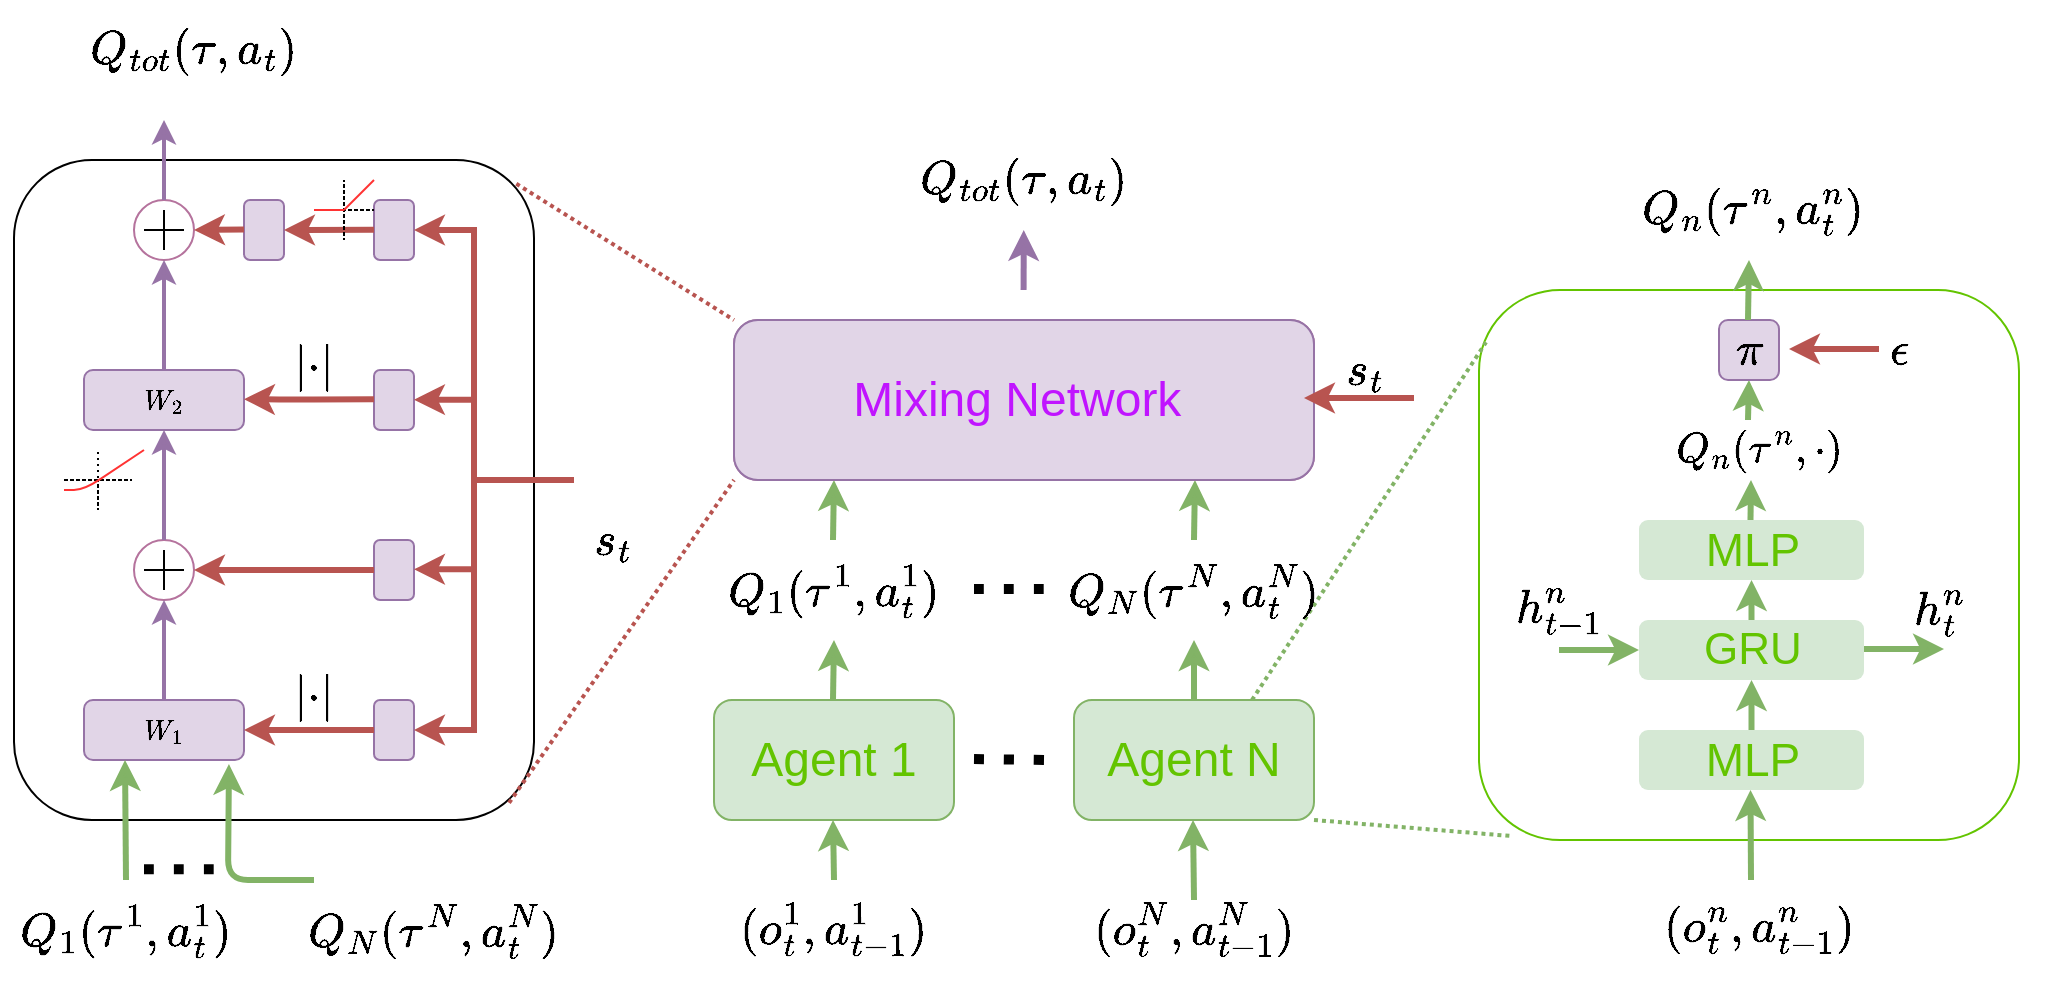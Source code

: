 <mxfile version="17.4.6" type="github"><diagram name="Page-1" id="42789a77-a242-8287-6e28-9cd8cfd52e62"><mxGraphModel dx="1426" dy="800" grid="1" gridSize="10" guides="1" tooltips="1" connect="1" arrows="1" fold="1" page="1" pageScale="1" pageWidth="1100" pageHeight="850" background="#ffffff" math="1" shadow="0"><root><mxCell id="0"/><mxCell id="1" parent="0"/><mxCell id="ns72kUorzYLZ5uQeL7Om-3" value="&lt;font face=&quot;helvetica&quot; size=&quot;5&quot; color=&quot;#63c400&quot;&gt;Agent 1&lt;/font&gt;" style="rounded=1;whiteSpace=wrap;html=1;fillColor=#d5e8d4;strokeColor=#82b366;" parent="1" vertex="1"><mxGeometry x="380" y="690" width="120" height="60" as="geometry"/></mxCell><mxCell id="ns72kUorzYLZ5uQeL7Om-4" value="&lt;font face=&quot;helvetica&quot; size=&quot;5&quot; color=&quot;#63c400&quot;&gt;Agent N&lt;/font&gt;" style="rounded=1;whiteSpace=wrap;html=1;fillColor=#d5e8d4;strokeColor=#82b366;" parent="1" vertex="1"><mxGeometry x="560" y="690" width="120" height="60" as="geometry"/></mxCell><mxCell id="ns72kUorzYLZ5uQeL7Om-8" value="" style="endArrow=none;dashed=1;html=1;strokeWidth=5;curved=1;dashPattern=1 2;startArrow=none;startFill=0;" parent="1" edge="1"><mxGeometry width="50" height="50" relative="1" as="geometry"><mxPoint x="510" y="719.5" as="sourcePoint"/><mxPoint x="545" y="720" as="targetPoint"/></mxGeometry></mxCell><mxCell id="ns72kUorzYLZ5uQeL7Om-12" value="" style="endArrow=classic;html=1;strokeWidth=3;fillColor=#d5e8d4;strokeColor=#82b366;" parent="1" edge="1"><mxGeometry width="50" height="50" relative="1" as="geometry"><mxPoint x="620" y="790" as="sourcePoint"/><mxPoint x="619.5" y="750" as="targetPoint"/></mxGeometry></mxCell><mxCell id="ns72kUorzYLZ5uQeL7Om-13" value="" style="endArrow=classic;html=1;strokeWidth=3;fillColor=#d5e8d4;strokeColor=#82b366;" parent="1" edge="1"><mxGeometry width="50" height="50" relative="1" as="geometry"><mxPoint x="440" y="780" as="sourcePoint"/><mxPoint x="439.5" y="750" as="targetPoint"/></mxGeometry></mxCell><mxCell id="ns72kUorzYLZ5uQeL7Om-14" value="&lt;font style=&quot;font-size: 20px&quot;&gt;$$(o^1_{t}, a^1_{t-1})$$&lt;/font&gt;" style="text;html=1;strokeColor=none;fillColor=none;align=center;verticalAlign=middle;whiteSpace=wrap;rounded=0;" parent="1" vertex="1"><mxGeometry x="380" y="780" width="120" height="50" as="geometry"/></mxCell><mxCell id="ns72kUorzYLZ5uQeL7Om-15" value="&lt;font style=&quot;font-size: 20px&quot;&gt;$$(o^N_{t}, a^N_{t-1})$$&lt;/font&gt;" style="text;html=1;strokeColor=none;fillColor=none;align=center;verticalAlign=middle;whiteSpace=wrap;rounded=0;" parent="1" vertex="1"><mxGeometry x="560" y="780" width="120" height="50" as="geometry"/></mxCell><mxCell id="ns72kUorzYLZ5uQeL7Om-17" value="" style="rounded=1;whiteSpace=wrap;html=1;strokeColor=#63C400;" parent="1" vertex="1"><mxGeometry x="762.5" y="485" width="270" height="275" as="geometry"/></mxCell><mxCell id="ns72kUorzYLZ5uQeL7Om-23" style="edgeStyle=orthogonalEdgeStyle;curved=1;orthogonalLoop=1;jettySize=auto;html=1;exitX=0.5;exitY=0;exitDx=0;exitDy=0;entryX=0.5;entryY=1;entryDx=0;entryDy=0;startArrow=none;startFill=0;strokeWidth=3;fillColor=#d5e8d4;strokeColor=#82b366;" parent="1" source="ns72kUorzYLZ5uQeL7Om-19" target="ns72kUorzYLZ5uQeL7Om-22" edge="1"><mxGeometry relative="1" as="geometry"/></mxCell><mxCell id="ns72kUorzYLZ5uQeL7Om-19" value="&lt;font color=&quot;#63c400&quot; face=&quot;helvetica&quot; style=&quot;font-size: 23px&quot;&gt;MLP&lt;/font&gt;" style="rounded=1;whiteSpace=wrap;html=1;fillColor=#d5e8d4;strokeColor=none;" parent="1" vertex="1"><mxGeometry x="842.5" y="705" width="112.5" height="30" as="geometry"/></mxCell><mxCell id="ns72kUorzYLZ5uQeL7Om-31" style="edgeStyle=orthogonalEdgeStyle;curved=1;orthogonalLoop=1;jettySize=auto;html=1;exitX=0.5;exitY=0;exitDx=0;exitDy=0;entryX=0.5;entryY=1;entryDx=0;entryDy=0;startArrow=none;startFill=0;strokeWidth=3;fillColor=#d5e8d4;strokeColor=#82b366;" parent="1" source="ns72kUorzYLZ5uQeL7Om-22" target="ns72kUorzYLZ5uQeL7Om-26" edge="1"><mxGeometry relative="1" as="geometry"/></mxCell><mxCell id="ns72kUorzYLZ5uQeL7Om-22" value="&lt;font color=&quot;#63c400&quot; face=&quot;helvetica&quot; style=&quot;font-size: 22px&quot;&gt;GRU&lt;/font&gt;" style="rounded=1;whiteSpace=wrap;html=1;fillColor=#d5e8d4;strokeColor=none;" parent="1" vertex="1"><mxGeometry x="842.5" y="650" width="112.5" height="30" as="geometry"/></mxCell><mxCell id="ns72kUorzYLZ5uQeL7Om-25" value="" style="endArrow=classic;html=1;strokeWidth=3;fillColor=#d5e8d4;strokeColor=#82b366;" parent="1" edge="1"><mxGeometry width="50" height="50" relative="1" as="geometry"><mxPoint x="898.5" y="780" as="sourcePoint"/><mxPoint x="898.25" y="735" as="targetPoint"/></mxGeometry></mxCell><mxCell id="ns72kUorzYLZ5uQeL7Om-26" value="&lt;font color=&quot;#63c400&quot; face=&quot;helvetica&quot; style=&quot;font-size: 23px&quot;&gt;MLP&lt;/font&gt;" style="rounded=1;whiteSpace=wrap;html=1;fillColor=#d5e8d4;strokeColor=none;" parent="1" vertex="1"><mxGeometry x="842.5" y="600" width="112.5" height="30" as="geometry"/></mxCell><mxCell id="ns72kUorzYLZ5uQeL7Om-35" value="" style="endArrow=classic;html=1;strokeWidth=3;entryX=0;entryY=0.5;entryDx=0;entryDy=0;fillColor=#d5e8d4;strokeColor=#82b366;" parent="1" target="ns72kUorzYLZ5uQeL7Om-22" edge="1"><mxGeometry width="50" height="50" relative="1" as="geometry"><mxPoint x="802.5" y="665" as="sourcePoint"/><mxPoint x="842.5" y="650" as="targetPoint"/></mxGeometry></mxCell><mxCell id="ns72kUorzYLZ5uQeL7Om-36" value="&lt;font style=&quot;font-size: 20px&quot;&gt;$$h^n_{t-1}$$&lt;/font&gt;" style="text;html=1;strokeColor=none;fillColor=none;align=center;verticalAlign=middle;whiteSpace=wrap;rounded=0;" parent="1" vertex="1"><mxGeometry x="742.5" y="620" width="120" height="50" as="geometry"/></mxCell><mxCell id="ns72kUorzYLZ5uQeL7Om-37" value="&lt;font style=&quot;font-size: 20px&quot;&gt;$$h^n_{t}$$&lt;/font&gt;" style="text;html=1;strokeColor=none;fillColor=none;align=center;verticalAlign=middle;whiteSpace=wrap;rounded=0;" parent="1" vertex="1"><mxGeometry x="932.5" y="620" width="120" height="50" as="geometry"/></mxCell><mxCell id="ns72kUorzYLZ5uQeL7Om-40" value="" style="endArrow=classic;html=1;strokeWidth=3;entryX=0;entryY=0.5;entryDx=0;entryDy=0;fillColor=#d5e8d4;strokeColor=#82b366;" parent="1" edge="1"><mxGeometry width="50" height="50" relative="1" as="geometry"><mxPoint x="955" y="664.5" as="sourcePoint"/><mxPoint x="995" y="664.5" as="targetPoint"/></mxGeometry></mxCell><mxCell id="ns72kUorzYLZ5uQeL7Om-42" value="" style="endArrow=classic;html=1;strokeWidth=3;fillColor=#d5e8d4;strokeColor=#82b366;" parent="1" edge="1"><mxGeometry width="50" height="50" relative="1" as="geometry"><mxPoint x="898.25" y="600" as="sourcePoint"/><mxPoint x="898.5" y="580" as="targetPoint"/></mxGeometry></mxCell><mxCell id="ns72kUorzYLZ5uQeL7Om-43" value="&lt;font style=&quot;font-size: 18px&quot;&gt;$$Q_n(\tau^n, \cdot)$$&lt;/font&gt;" style="text;html=1;strokeColor=none;fillColor=none;align=center;verticalAlign=middle;whiteSpace=wrap;rounded=0;" parent="1" vertex="1"><mxGeometry x="842.5" y="540" width="120" height="50" as="geometry"/></mxCell><mxCell id="ns72kUorzYLZ5uQeL7Om-53" value="" style="endArrow=classic;html=1;strokeWidth=3;fillColor=#d5e8d4;strokeColor=#82b366;" parent="1" edge="1"><mxGeometry width="50" height="50" relative="1" as="geometry"><mxPoint x="897" y="550" as="sourcePoint"/><mxPoint x="897.5" y="530" as="targetPoint"/></mxGeometry></mxCell><mxCell id="ns72kUorzYLZ5uQeL7Om-54" value="&lt;font style=&quot;font-size: 20px&quot;&gt;$$\pi$$&lt;/font&gt;" style="rounded=1;whiteSpace=wrap;html=1;strokeColor=#9673a6;fillColor=#e1d5e7;" parent="1" vertex="1"><mxGeometry x="882.5" y="500" width="30" height="30" as="geometry"/></mxCell><mxCell id="ns72kUorzYLZ5uQeL7Om-55" value="" style="endArrow=classic;html=1;strokeWidth=3;fillColor=#f8cecc;strokeColor=#b85450;" parent="1" edge="1"><mxGeometry width="50" height="50" relative="1" as="geometry"><mxPoint x="962.5" y="514.5" as="sourcePoint"/><mxPoint x="917.5" y="514.5" as="targetPoint"/><Array as="points"><mxPoint x="937.5" y="514.5"/></Array></mxGeometry></mxCell><mxCell id="ns72kUorzYLZ5uQeL7Om-56" value="&lt;font style=&quot;font-size: 20px&quot;&gt;$$\epsilon$$&lt;/font&gt;" style="text;html=1;strokeColor=none;fillColor=none;align=center;verticalAlign=middle;whiteSpace=wrap;rounded=0;" parent="1" vertex="1"><mxGeometry x="912.5" y="490" width="120" height="50" as="geometry"/></mxCell><mxCell id="ns72kUorzYLZ5uQeL7Om-57" value="" style="endArrow=classic;html=1;strokeWidth=3;fillColor=#d5e8d4;strokeColor=#82b366;" parent="1" edge="1"><mxGeometry width="50" height="50" relative="1" as="geometry"><mxPoint x="897" y="500" as="sourcePoint"/><mxPoint x="897.5" y="470" as="targetPoint"/></mxGeometry></mxCell><mxCell id="ns72kUorzYLZ5uQeL7Om-58" value="&lt;font style=&quot;font-size: 20px&quot;&gt;$$(o^n_{t}, a^n_{t-1})$$&lt;/font&gt;" style="text;html=1;strokeColor=none;fillColor=none;align=center;verticalAlign=middle;whiteSpace=wrap;rounded=0;" parent="1" vertex="1"><mxGeometry x="842.5" y="780" width="120" height="50" as="geometry"/></mxCell><mxCell id="ns72kUorzYLZ5uQeL7Om-59" value="&lt;font style=&quot;font-size: 20px&quot;&gt;$$Q_n(\tau^n, a^n_{t})$$&lt;/font&gt;" style="text;html=1;strokeColor=none;fillColor=none;align=center;verticalAlign=middle;whiteSpace=wrap;rounded=0;" parent="1" vertex="1"><mxGeometry x="838.75" y="420" width="120" height="50" as="geometry"/></mxCell><mxCell id="ns72kUorzYLZ5uQeL7Om-61" value="" style="endArrow=none;dashed=1;html=1;dashPattern=1 1;strokeWidth=2;entryX=0.013;entryY=0.095;entryDx=0;entryDy=0;entryPerimeter=0;fillColor=#d5e8d4;strokeColor=#82b366;" parent="1" target="ns72kUorzYLZ5uQeL7Om-17" edge="1"><mxGeometry width="50" height="50" relative="1" as="geometry"><mxPoint x="649" y="690" as="sourcePoint"/><mxPoint x="720.89" y="507" as="targetPoint"/></mxGeometry></mxCell><mxCell id="ns72kUorzYLZ5uQeL7Om-62" value="" style="endArrow=none;dashed=1;html=1;dashPattern=1 1;strokeWidth=2;entryX=0.063;entryY=0.993;entryDx=0;entryDy=0;entryPerimeter=0;fillColor=#d5e8d4;strokeColor=#82b366;exitX=1;exitY=1;exitDx=0;exitDy=0;" parent="1" source="ns72kUorzYLZ5uQeL7Om-4" target="ns72kUorzYLZ5uQeL7Om-17" edge="1"><mxGeometry width="50" height="50" relative="1" as="geometry"><mxPoint x="702.5" y="760" as="sourcePoint"/><mxPoint x="774.39" y="577" as="targetPoint"/></mxGeometry></mxCell><mxCell id="ns72kUorzYLZ5uQeL7Om-64" value="" style="endArrow=classic;html=1;strokeWidth=3;fillColor=#d5e8d4;strokeColor=#82b366;" parent="1" edge="1"><mxGeometry width="50" height="50" relative="1" as="geometry"><mxPoint x="620" y="690" as="sourcePoint"/><mxPoint x="620" y="660" as="targetPoint"/></mxGeometry></mxCell><mxCell id="ns72kUorzYLZ5uQeL7Om-65" value="" style="endArrow=classic;html=1;strokeWidth=3;fillColor=#d5e8d4;strokeColor=#82b366;" parent="1" edge="1"><mxGeometry width="50" height="50" relative="1" as="geometry"><mxPoint x="439.5" y="690" as="sourcePoint"/><mxPoint x="440" y="660" as="targetPoint"/></mxGeometry></mxCell><mxCell id="ns72kUorzYLZ5uQeL7Om-66" value="&lt;font style=&quot;font-size: 20px&quot;&gt;$$Q_1(\tau^1, a^1_{t})$$&lt;/font&gt;" style="text;html=1;strokeColor=none;fillColor=none;align=center;verticalAlign=middle;whiteSpace=wrap;rounded=0;" parent="1" vertex="1"><mxGeometry x="380" y="610" width="120" height="50" as="geometry"/></mxCell><mxCell id="ns72kUorzYLZ5uQeL7Om-67" value="&lt;font style=&quot;font-size: 20px&quot;&gt;$$Q_N(\tau^N, a^N_{t})$$&lt;/font&gt;" style="text;html=1;strokeColor=none;fillColor=none;align=center;verticalAlign=middle;whiteSpace=wrap;rounded=0;" parent="1" vertex="1"><mxGeometry x="560" y="610" width="120" height="50" as="geometry"/></mxCell><mxCell id="ns72kUorzYLZ5uQeL7Om-69" value="" style="endArrow=none;dashed=1;html=1;strokeWidth=5;curved=1;dashPattern=1 2;startArrow=none;startFill=0;" parent="1" edge="1"><mxGeometry width="50" height="50" relative="1" as="geometry"><mxPoint x="510" y="634.5" as="sourcePoint"/><mxPoint x="550" y="634.5" as="targetPoint"/></mxGeometry></mxCell><mxCell id="ns72kUorzYLZ5uQeL7Om-72" value="" style="endArrow=classic;html=1;strokeWidth=3;fillColor=#d5e8d4;strokeColor=#82b366;" parent="1" edge="1"><mxGeometry width="50" height="50" relative="1" as="geometry"><mxPoint x="439.5" y="610" as="sourcePoint"/><mxPoint x="440" y="580" as="targetPoint"/></mxGeometry></mxCell><mxCell id="ns72kUorzYLZ5uQeL7Om-73" value="" style="endArrow=classic;html=1;strokeWidth=3;fillColor=#d5e8d4;strokeColor=#82b366;" parent="1" edge="1"><mxGeometry width="50" height="50" relative="1" as="geometry"><mxPoint x="620" y="610" as="sourcePoint"/><mxPoint x="620.5" y="580" as="targetPoint"/></mxGeometry></mxCell><mxCell id="ns72kUorzYLZ5uQeL7Om-75" value="" style="rounded=1;whiteSpace=wrap;html=1;strokeColor=#B5739D;" parent="1" vertex="1"><mxGeometry x="390" y="500" width="290" height="80" as="geometry"/></mxCell><mxCell id="ns72kUorzYLZ5uQeL7Om-83" value="&lt;span style=&quot;font-family: &amp;#34;helvetica&amp;#34; ; font-size: x-large&quot;&gt;&lt;font color=&quot;#c014ff&quot;&gt;Mixing Network&amp;nbsp;&lt;/font&gt;&lt;/span&gt;" style="rounded=1;whiteSpace=wrap;html=1;strokeColor=#9673a6;fillColor=#e1d5e7;" parent="1" vertex="1"><mxGeometry x="390" y="500" width="290" height="80" as="geometry"/></mxCell><mxCell id="ns72kUorzYLZ5uQeL7Om-92" value="" style="endArrow=classic;html=1;strokeWidth=3;fillColor=#f8cecc;strokeColor=#b85450;" parent="1" edge="1"><mxGeometry width="50" height="50" relative="1" as="geometry"><mxPoint x="730" y="539" as="sourcePoint"/><mxPoint x="675" y="539" as="targetPoint"/></mxGeometry></mxCell><mxCell id="ns72kUorzYLZ5uQeL7Om-93" value="&lt;font style=&quot;font-size: 20px&quot;&gt;$$s_t$$&lt;/font&gt;" style="text;html=1;strokeColor=none;fillColor=none;align=center;verticalAlign=middle;whiteSpace=wrap;rounded=0;" parent="1" vertex="1"><mxGeometry x="646" y="500" width="120" height="50" as="geometry"/></mxCell><mxCell id="ns72kUorzYLZ5uQeL7Om-96" value="" style="rounded=1;whiteSpace=wrap;html=1;arcSize=15;fontStyle=0;" parent="1" vertex="1"><mxGeometry x="30" y="420" width="260" height="330" as="geometry"/></mxCell><mxCell id="ns72kUorzYLZ5uQeL7Om-97" value="&lt;font style=&quot;font-size: 20px&quot;&gt;$$s_t$$&lt;/font&gt;" style="text;html=1;strokeColor=none;fillColor=none;align=center;verticalAlign=middle;whiteSpace=wrap;rounded=0;" parent="1" vertex="1"><mxGeometry x="310" y="600" width="40" height="20" as="geometry"/></mxCell><mxCell id="ns72kUorzYLZ5uQeL7Om-98" value="" style="endArrow=none;html=1;strokeWidth=3;endFill=0;fillColor=#f8cecc;strokeColor=#b85450;" parent="1" edge="1"><mxGeometry width="50" height="50" relative="1" as="geometry"><mxPoint x="310" y="580" as="sourcePoint"/><mxPoint x="260" y="580" as="targetPoint"/><Array as="points"><mxPoint x="280" y="580"/></Array></mxGeometry></mxCell><mxCell id="ns72kUorzYLZ5uQeL7Om-99" value="" style="endArrow=none;html=1;strokeWidth=3;fillColor=#f8cecc;strokeColor=#b85450;" parent="1" edge="1"><mxGeometry width="50" height="50" relative="1" as="geometry"><mxPoint x="260" y="510" as="sourcePoint"/><mxPoint x="260" y="700" as="targetPoint"/></mxGeometry></mxCell><mxCell id="ns72kUorzYLZ5uQeL7Om-100" value="" style="rounded=1;whiteSpace=wrap;html=1;strokeColor=#9673a6;fillColor=#e1d5e7;" parent="1" vertex="1"><mxGeometry x="210" y="440" width="20" height="30" as="geometry"/></mxCell><mxCell id="ns72kUorzYLZ5uQeL7Om-102" value="" style="rounded=1;whiteSpace=wrap;html=1;strokeColor=#9673a6;fillColor=#e1d5e7;" parent="1" vertex="1"><mxGeometry x="210" y="525" width="20" height="30" as="geometry"/></mxCell><mxCell id="ns72kUorzYLZ5uQeL7Om-103" value="" style="rounded=1;whiteSpace=wrap;html=1;strokeColor=#9673a6;fillColor=#e1d5e7;" parent="1" vertex="1"><mxGeometry x="210" y="610" width="20" height="30" as="geometry"/></mxCell><mxCell id="ns72kUorzYLZ5uQeL7Om-104" value="" style="rounded=1;whiteSpace=wrap;html=1;strokeColor=#9673a6;fillColor=#e1d5e7;" parent="1" vertex="1"><mxGeometry x="210" y="690" width="20" height="30" as="geometry"/></mxCell><mxCell id="ns72kUorzYLZ5uQeL7Om-107" value="" style="endArrow=classic;html=1;strokeWidth=3;fillColor=#f8cecc;strokeColor=#b85450;" parent="1" edge="1"><mxGeometry width="50" height="50" relative="1" as="geometry"><mxPoint x="260" y="539.83" as="sourcePoint"/><mxPoint x="230" y="539.83" as="targetPoint"/><Array as="points"><mxPoint x="250" y="539.83"/></Array></mxGeometry></mxCell><mxCell id="ns72kUorzYLZ5uQeL7Om-108" value="" style="endArrow=classic;html=1;strokeWidth=3;fillColor=#f8cecc;strokeColor=#b85450;" parent="1" edge="1"><mxGeometry width="50" height="50" relative="1" as="geometry"><mxPoint x="260" y="624.66" as="sourcePoint"/><mxPoint x="230" y="624.66" as="targetPoint"/></mxGeometry></mxCell><mxCell id="ns72kUorzYLZ5uQeL7Om-109" value="" style="endArrow=classic;html=1;strokeWidth=3;fillColor=#f8cecc;strokeColor=#b85450;rounded=0;" parent="1" edge="1"><mxGeometry width="50" height="50" relative="1" as="geometry"><mxPoint x="260" y="700" as="sourcePoint"/><mxPoint x="230" y="705" as="targetPoint"/><Array as="points"><mxPoint x="260" y="705"/></Array></mxGeometry></mxCell><mxCell id="ns72kUorzYLZ5uQeL7Om-110" value="" style="rounded=1;whiteSpace=wrap;html=1;strokeColor=#9673a6;fillColor=#e1d5e7;" parent="1" vertex="1"><mxGeometry x="145" y="440" width="20" height="30" as="geometry"/></mxCell><mxCell id="ns72kUorzYLZ5uQeL7Om-111" value="" style="endArrow=classic;html=1;strokeWidth=3;fillColor=#f8cecc;strokeColor=#b85450;entryX=1;entryY=0.5;entryDx=0;entryDy=0;" parent="1" target="ns72kUorzYLZ5uQeL7Om-110" edge="1"><mxGeometry width="50" height="50" relative="1" as="geometry"><mxPoint x="210" y="454.9" as="sourcePoint"/><mxPoint x="180" y="454.9" as="targetPoint"/></mxGeometry></mxCell><mxCell id="ns72kUorzYLZ5uQeL7Om-114" value="" style="endArrow=classic;html=1;strokeWidth=3;entryX=1;entryY=0.5;entryDx=0;entryDy=0;rounded=0;fillColor=#f8cecc;strokeColor=#b85450;" parent="1" target="ns72kUorzYLZ5uQeL7Om-100" edge="1"><mxGeometry width="50" height="50" relative="1" as="geometry"><mxPoint x="260" y="510" as="sourcePoint"/><mxPoint x="310" y="430" as="targetPoint"/><Array as="points"><mxPoint x="260" y="455"/><mxPoint x="250" y="455"/></Array></mxGeometry></mxCell><mxCell id="ns72kUorzYLZ5uQeL7Om-115" value="$$W_2$$" style="rounded=1;whiteSpace=wrap;html=1;strokeColor=#9673a6;fillColor=#e1d5e7;" parent="1" vertex="1"><mxGeometry x="65" y="525" width="80" height="30" as="geometry"/></mxCell><mxCell id="ns72kUorzYLZ5uQeL7Om-116" value="$$W_1$$" style="rounded=1;whiteSpace=wrap;html=1;strokeColor=#9673a6;fillColor=#e1d5e7;" parent="1" vertex="1"><mxGeometry x="65" y="690" width="80" height="30" as="geometry"/></mxCell><mxCell id="ns72kUorzYLZ5uQeL7Om-117" value="" style="endArrow=classic;html=1;strokeWidth=3;exitX=0;exitY=0.5;exitDx=0;exitDy=0;fillColor=#f8cecc;strokeColor=#b85450;entryX=1;entryY=0.5;entryDx=0;entryDy=0;" parent="1" source="ns72kUorzYLZ5uQeL7Om-104" target="ns72kUorzYLZ5uQeL7Om-116" edge="1"><mxGeometry width="50" height="50" relative="1" as="geometry"><mxPoint x="90" y="640" as="sourcePoint"/><mxPoint x="150" y="705" as="targetPoint"/></mxGeometry></mxCell><mxCell id="ns72kUorzYLZ5uQeL7Om-119" value="&lt;span style=&quot;font-size: 20px&quot;&gt;$$|\cdot|$$&lt;/span&gt;" style="text;html=1;strokeColor=none;fillColor=none;align=center;verticalAlign=middle;whiteSpace=wrap;rounded=0;" parent="1" vertex="1"><mxGeometry x="145" y="675" width="70" height="25" as="geometry"/></mxCell><mxCell id="ns72kUorzYLZ5uQeL7Om-120" value="" style="ellipse;whiteSpace=wrap;html=1;aspect=fixed;strokeColor=#B5739D;" parent="1" vertex="1"><mxGeometry x="90" y="610" width="30" height="30" as="geometry"/></mxCell><mxCell id="ns72kUorzYLZ5uQeL7Om-123" value="" style="shape=cross;whiteSpace=wrap;html=1;size=0;fillColor=#000000;" parent="1" vertex="1"><mxGeometry x="95" y="615" width="20" height="20" as="geometry"/></mxCell><mxCell id="ns72kUorzYLZ5uQeL7Om-127" value="" style="ellipse;whiteSpace=wrap;html=1;aspect=fixed;strokeColor=#B5739D;" parent="1" vertex="1"><mxGeometry x="90" y="440" width="30" height="30" as="geometry"/></mxCell><mxCell id="ns72kUorzYLZ5uQeL7Om-128" value="" style="shape=cross;whiteSpace=wrap;html=1;size=0;fillColor=#000000;" parent="1" vertex="1"><mxGeometry x="95" y="445" width="20" height="20" as="geometry"/></mxCell><mxCell id="ns72kUorzYLZ5uQeL7Om-129" value="" style="endArrow=classic;html=1;strokeWidth=3;fillColor=#f8cecc;strokeColor=#b85450;" parent="1" edge="1"><mxGeometry width="50" height="50" relative="1" as="geometry"><mxPoint x="145" y="454.76" as="sourcePoint"/><mxPoint x="120" y="455" as="targetPoint"/></mxGeometry></mxCell><mxCell id="ns72kUorzYLZ5uQeL7Om-131" value="" style="shape=cross;whiteSpace=wrap;html=1;size=0;fillColor=#000000;dashed=1;dashPattern=1 2;" parent="1" vertex="1"><mxGeometry x="180" y="430" width="30" height="30" as="geometry"/></mxCell><mxCell id="ns72kUorzYLZ5uQeL7Om-132" value="" style="endArrow=none;html=1;strokeWidth=1;entryX=0;entryY=0;entryDx=15;entryDy=15;entryPerimeter=0;exitX=0;exitY=0;exitDx=0;exitDy=15;exitPerimeter=0;strokeColor=#FF3333;" parent="1" source="ns72kUorzYLZ5uQeL7Om-131" target="ns72kUorzYLZ5uQeL7Om-131" edge="1"><mxGeometry width="50" height="50" relative="1" as="geometry"><mxPoint x="210" y="420" as="sourcePoint"/><mxPoint x="260" y="370" as="targetPoint"/></mxGeometry></mxCell><mxCell id="ns72kUorzYLZ5uQeL7Om-133" value="" style="endArrow=none;html=1;strokeColor=#FF3333;strokeWidth=1;" parent="1" edge="1"><mxGeometry width="50" height="50" relative="1" as="geometry"><mxPoint x="195" y="445" as="sourcePoint"/><mxPoint x="210" y="430" as="targetPoint"/><Array as="points"><mxPoint x="210" y="430"/></Array></mxGeometry></mxCell><mxCell id="ns72kUorzYLZ5uQeL7Om-137" value="" style="endArrow=classic;html=1;strokeColor=#9673a6;strokeWidth=2;entryX=0.5;entryY=1;entryDx=0;entryDy=0;exitX=0.5;exitY=0;exitDx=0;exitDy=0;fillColor=#e1d5e7;" parent="1" source="ns72kUorzYLZ5uQeL7Om-116" target="ns72kUorzYLZ5uQeL7Om-120" edge="1"><mxGeometry width="50" height="50" relative="1" as="geometry"><mxPoint x="100" y="690" as="sourcePoint"/><mxPoint x="150" y="640" as="targetPoint"/></mxGeometry></mxCell><mxCell id="ns72kUorzYLZ5uQeL7Om-138" value="" style="endArrow=classic;html=1;strokeColor=#9673a6;strokeWidth=2;entryX=0.5;entryY=1;entryDx=0;entryDy=0;fillColor=#e1d5e7;" parent="1" target="ns72kUorzYLZ5uQeL7Om-115" edge="1"><mxGeometry width="50" height="50" relative="1" as="geometry"><mxPoint x="105" y="610" as="sourcePoint"/><mxPoint x="104.76" y="590" as="targetPoint"/></mxGeometry></mxCell><mxCell id="ns72kUorzYLZ5uQeL7Om-139" value="" style="endArrow=classic;html=1;strokeWidth=3;fillColor=#f8cecc;strokeColor=#b85450;entryX=1;entryY=0.5;entryDx=0;entryDy=0;exitX=0;exitY=0.5;exitDx=0;exitDy=0;" parent="1" source="ns72kUorzYLZ5uQeL7Om-103" target="ns72kUorzYLZ5uQeL7Om-120" edge="1"><mxGeometry width="50" height="50" relative="1" as="geometry"><mxPoint x="210" y="634.76" as="sourcePoint"/><mxPoint x="180" y="634.76" as="targetPoint"/></mxGeometry></mxCell><mxCell id="ns72kUorzYLZ5uQeL7Om-140" value="&lt;span style=&quot;font-size: 20px&quot;&gt;$$|\cdot|$$&lt;/span&gt;" style="text;html=1;strokeColor=none;fillColor=none;align=center;verticalAlign=middle;whiteSpace=wrap;rounded=0;" parent="1" vertex="1"><mxGeometry x="145" y="510" width="70" height="25" as="geometry"/></mxCell><mxCell id="ns72kUorzYLZ5uQeL7Om-141" value="" style="endArrow=classic;html=1;strokeWidth=3;exitX=0;exitY=0.5;exitDx=0;exitDy=0;fillColor=#f8cecc;strokeColor=#b85450;entryX=1;entryY=0.5;entryDx=0;entryDy=0;" parent="1" edge="1"><mxGeometry width="50" height="50" relative="1" as="geometry"><mxPoint x="210" y="539.58" as="sourcePoint"/><mxPoint x="145" y="539.58" as="targetPoint"/><Array as="points"><mxPoint x="170" y="539.82"/></Array></mxGeometry></mxCell><mxCell id="ns72kUorzYLZ5uQeL7Om-142" value="" style="endArrow=classic;html=1;strokeColor=#9673a6;strokeWidth=2;entryX=0.5;entryY=1;entryDx=0;entryDy=0;exitX=0.5;exitY=0;exitDx=0;exitDy=0;fillColor=#e1d5e7;" parent="1" source="ns72kUorzYLZ5uQeL7Om-115" target="ns72kUorzYLZ5uQeL7Om-127" edge="1"><mxGeometry width="50" height="50" relative="1" as="geometry"><mxPoint x="100" y="560" as="sourcePoint"/><mxPoint x="150" y="510" as="targetPoint"/></mxGeometry></mxCell><mxCell id="ns72kUorzYLZ5uQeL7Om-144" value="" style="endArrow=classic;html=1;strokeColor=#9673a6;strokeWidth=2;fillColor=#e1d5e7;" parent="1" edge="1"><mxGeometry width="50" height="50" relative="1" as="geometry"><mxPoint x="105" y="440" as="sourcePoint"/><mxPoint x="105" y="400" as="targetPoint"/></mxGeometry></mxCell><mxCell id="ns72kUorzYLZ5uQeL7Om-145" value="&lt;font style=&quot;font-size: 20px&quot;&gt;$$Q_{tot}(\tau, a_t)$$&lt;/font&gt;" style="text;html=1;strokeColor=none;fillColor=none;align=center;verticalAlign=middle;whiteSpace=wrap;rounded=0;" parent="1" vertex="1"><mxGeometry x="60" y="340" width="120" height="50" as="geometry"/></mxCell><mxCell id="ns72kUorzYLZ5uQeL7Om-149" value="" style="endArrow=none;dashed=1;html=1;dashPattern=1 1;strokeWidth=2;entryX=0;entryY=0;entryDx=0;entryDy=0;fillColor=#f8cecc;exitX=0.966;exitY=0.036;exitDx=0;exitDy=0;exitPerimeter=0;strokeColor=#b85450;" parent="1" source="ns72kUorzYLZ5uQeL7Om-96" target="ns72kUorzYLZ5uQeL7Om-83" edge="1"><mxGeometry width="50" height="50" relative="1" as="geometry"><mxPoint x="412.99" y="420" as="sourcePoint"/><mxPoint x="530" y="241.125" as="targetPoint"/></mxGeometry></mxCell><mxCell id="ns72kUorzYLZ5uQeL7Om-150" value="" style="endArrow=none;dashed=1;html=1;dashPattern=1 1;strokeWidth=2;entryX=0;entryY=1;entryDx=0;entryDy=0;fillColor=#f8cecc;exitX=0.952;exitY=0.974;exitDx=0;exitDy=0;exitPerimeter=0;strokeColor=#b85450;" parent="1" source="ns72kUorzYLZ5uQeL7Om-96" target="ns72kUorzYLZ5uQeL7Om-83" edge="1"><mxGeometry width="50" height="50" relative="1" as="geometry"><mxPoint x="290.01" y="530.125" as="sourcePoint"/><mxPoint x="410" y="530.0" as="targetPoint"/></mxGeometry></mxCell><mxCell id="ns72kUorzYLZ5uQeL7Om-244" value="" style="shape=cross;whiteSpace=wrap;html=1;size=0;fillColor=#000000;dashed=1;dashPattern=1 2;" parent="1" vertex="1"><mxGeometry x="55" y="565" width="34" height="30" as="geometry"/></mxCell><mxCell id="ns72kUorzYLZ5uQeL7Om-245" value="" style="endArrow=none;html=1;strokeWidth=1;fillColor=#f8cecc;strokeColor=#FF3333;" parent="1" edge="1"><mxGeometry width="50" height="50" relative="1" as="geometry"><mxPoint x="95" y="565" as="sourcePoint"/><mxPoint x="55" y="585" as="targetPoint"/><Array as="points"><mxPoint x="65" y="585"/></Array></mxGeometry></mxCell><mxCell id="jynHohMihSlHAlLfUjiF-1" value="&lt;font style=&quot;font-size: 20px&quot;&gt;$$Q_1(\tau^1, a^1_{t})$$&lt;/font&gt;" style="text;html=1;strokeColor=none;fillColor=none;align=center;verticalAlign=middle;whiteSpace=wrap;rounded=0;" parent="1" vertex="1"><mxGeometry x="26" y="780" width="120" height="50" as="geometry"/></mxCell><mxCell id="jynHohMihSlHAlLfUjiF-2" value="&lt;font style=&quot;font-size: 20px&quot;&gt;$$Q_N(\tau^N, a^N_{t})$$&lt;/font&gt;" style="text;html=1;strokeColor=none;fillColor=none;align=center;verticalAlign=middle;whiteSpace=wrap;rounded=0;" parent="1" vertex="1"><mxGeometry x="180" y="780" width="120" height="50" as="geometry"/></mxCell><mxCell id="jynHohMihSlHAlLfUjiF-3" value="" style="endArrow=classic;html=1;exitX=0.5;exitY=0;exitDx=0;exitDy=0;fillColor=#d5e8d4;strokeColor=#82b366;strokeWidth=3;" parent="1" source="jynHohMihSlHAlLfUjiF-1" edge="1"><mxGeometry width="50" height="50" relative="1" as="geometry"><mxPoint x="85.5" y="770" as="sourcePoint"/><mxPoint x="85.5" y="720" as="targetPoint"/></mxGeometry></mxCell><mxCell id="jynHohMihSlHAlLfUjiF-5" value="" style="endArrow=classic;html=1;exitX=0;exitY=0;exitDx=0;exitDy=0;fillColor=#d5e8d4;strokeColor=#82b366;strokeWidth=3;entryX=0.906;entryY=1.067;entryDx=0;entryDy=0;entryPerimeter=0;" parent="1" source="jynHohMihSlHAlLfUjiF-2" target="ns72kUorzYLZ5uQeL7Om-116" edge="1"><mxGeometry width="50" height="50" relative="1" as="geometry"><mxPoint x="126.5" y="780" as="sourcePoint"/><mxPoint x="126" y="720" as="targetPoint"/><Array as="points"><mxPoint x="137" y="780"/></Array></mxGeometry></mxCell><mxCell id="jynHohMihSlHAlLfUjiF-6" value="" style="endArrow=none;dashed=1;html=1;strokeWidth=5;curved=1;dashPattern=1 2;startArrow=none;startFill=0;" parent="1" edge="1"><mxGeometry width="50" height="50" relative="1" as="geometry"><mxPoint x="95" y="774.66" as="sourcePoint"/><mxPoint x="135" y="774.66" as="targetPoint"/></mxGeometry></mxCell><mxCell id="xf9IDtaPcn9BBdE5rNOH-14" value="&lt;font style=&quot;font-size: 20px&quot;&gt;$$Q_{tot}(\tau, a_t)$$&lt;/font&gt;" style="text;html=1;strokeColor=none;fillColor=none;align=center;verticalAlign=middle;whiteSpace=wrap;rounded=0;" parent="1" vertex="1"><mxGeometry x="475" y="405" width="120" height="50" as="geometry"/></mxCell><mxCell id="xf9IDtaPcn9BBdE5rNOH-23" value="" style="endArrow=classic;html=1;strokeWidth=3;fillColor=#e1d5e7;strokeColor=#9673a6;" parent="1" edge="1"><mxGeometry width="50" height="50" relative="1" as="geometry"><mxPoint x="534.8" y="485" as="sourcePoint"/><mxPoint x="534.88" y="455" as="targetPoint"/></mxGeometry></mxCell></root></mxGraphModel></diagram></mxfile>
